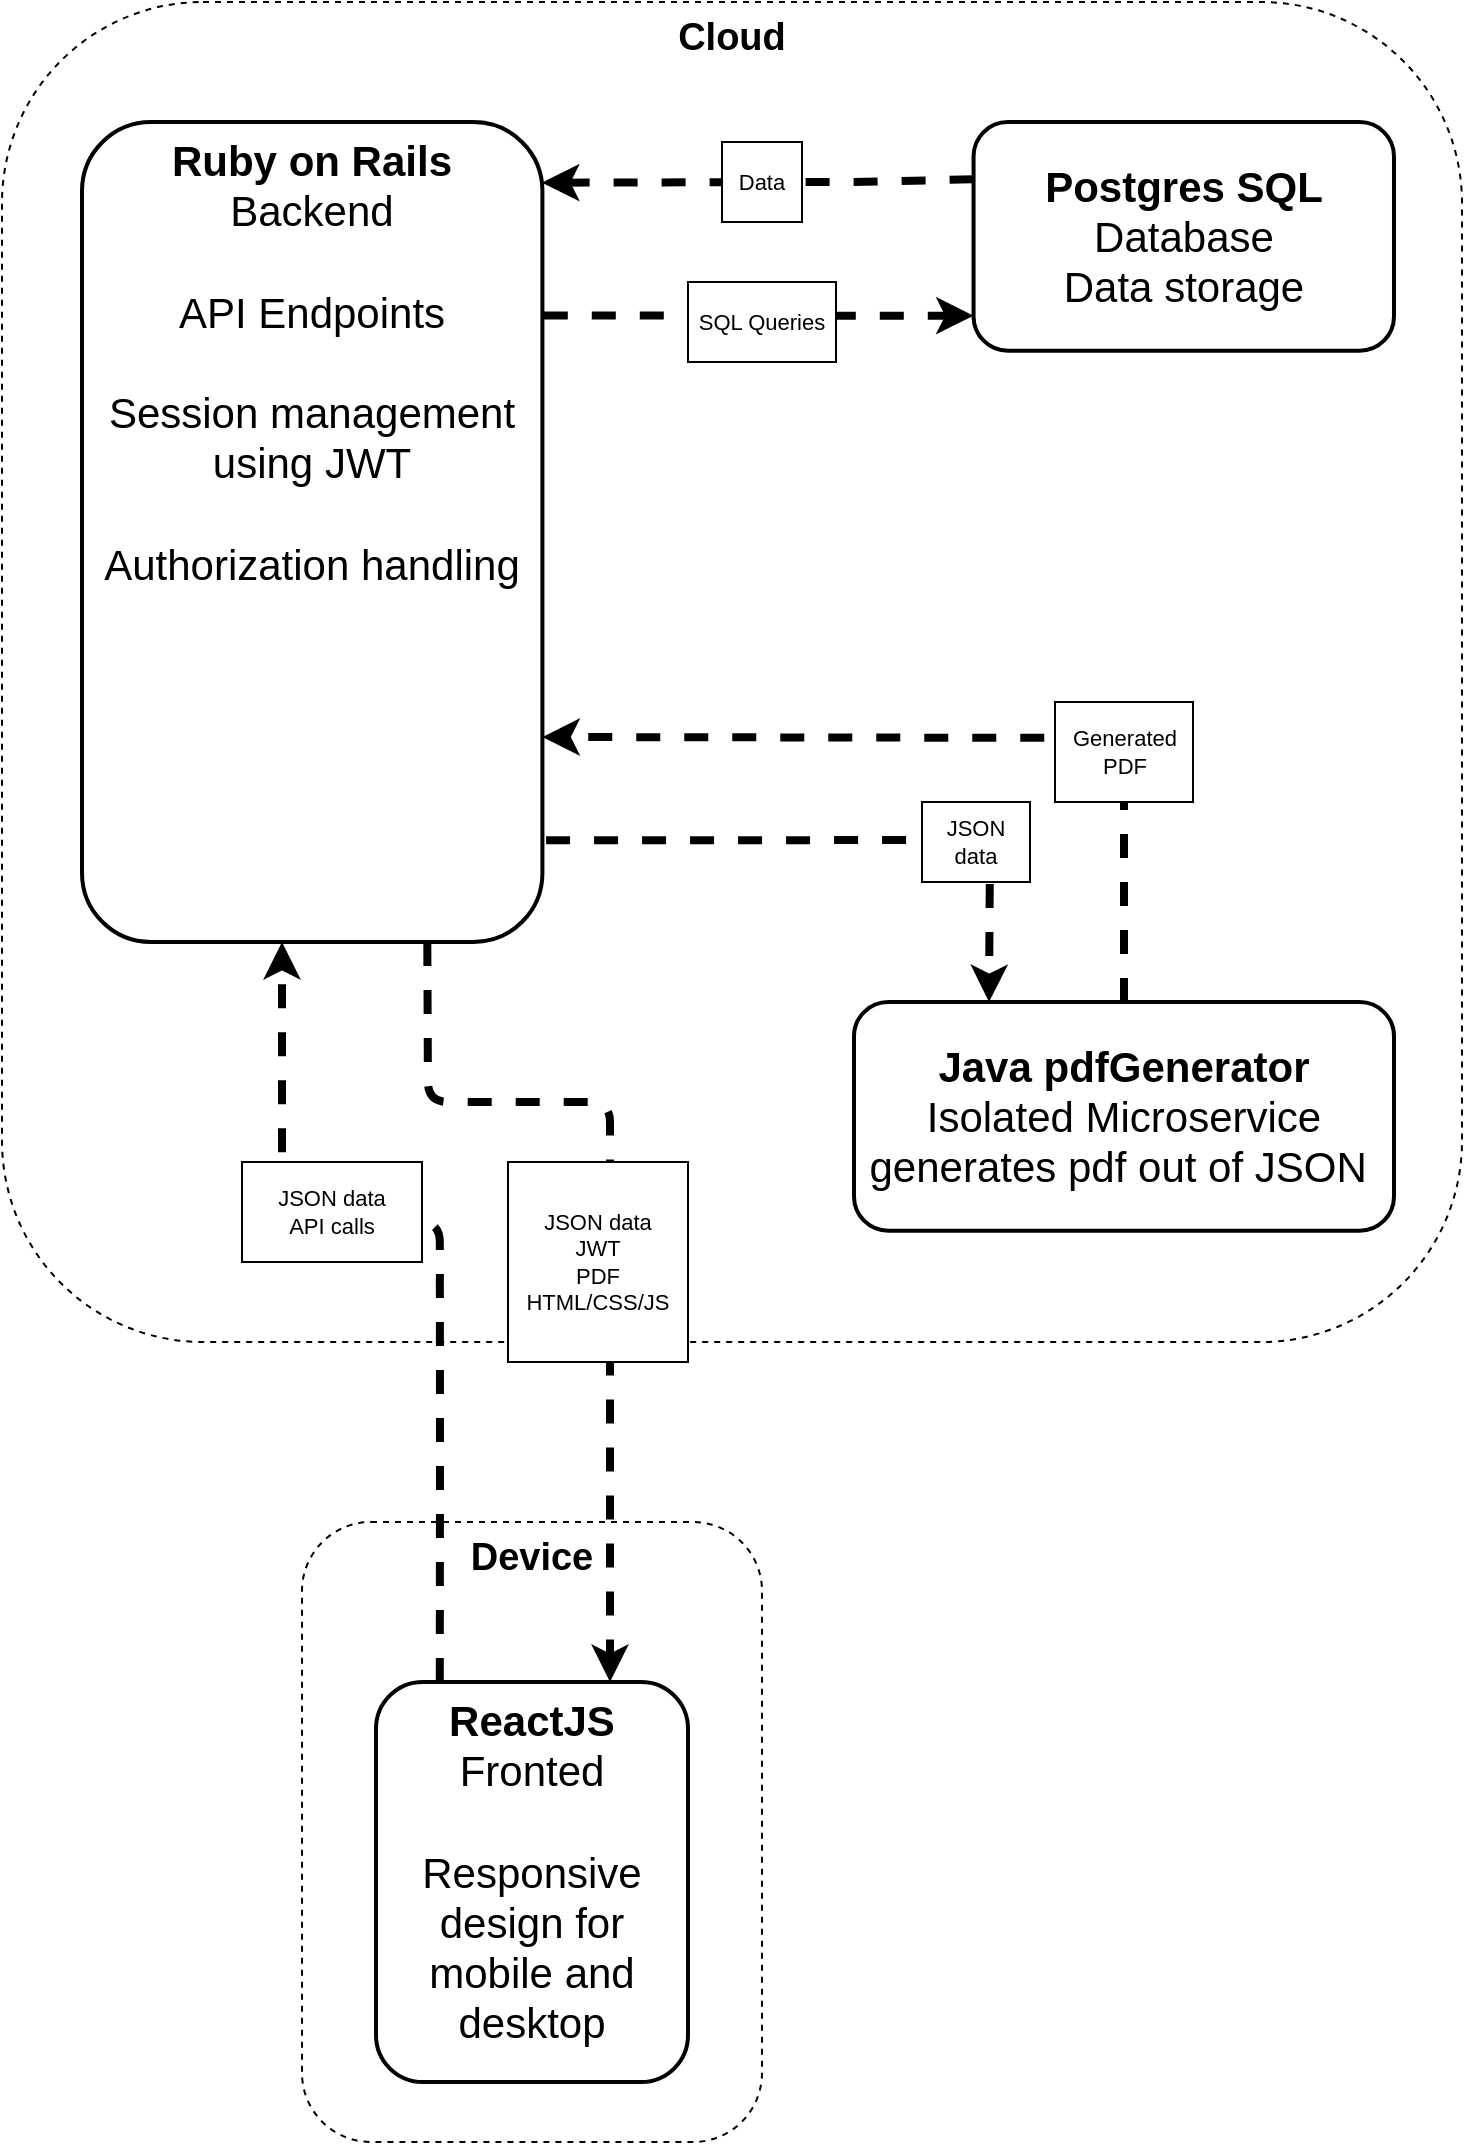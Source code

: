 <mxfile version="12.9.7" type="github">
  <diagram id="VWcXcDjhsZNNLfSj0849" name="Page-1">
    <mxGraphModel dx="1038" dy="734" grid="1" gridSize="10" guides="1" tooltips="1" connect="1" arrows="1" fold="1" page="1" pageScale="1" pageWidth="827" pageHeight="1169" math="0" shadow="0">
      <root>
        <mxCell id="0" />
        <mxCell id="1" parent="0" />
        <mxCell id="UJD4E74rFWZH42VuNUKB-1" value="&lt;b&gt;&lt;font style=&quot;font-size: 19px&quot;&gt;Cloud&lt;/font&gt;&lt;/b&gt;" style="rounded=1;whiteSpace=wrap;html=1;dashed=1;verticalAlign=top;" vertex="1" parent="1">
          <mxGeometry x="50" y="70" width="730" height="670" as="geometry" />
        </mxCell>
        <mxCell id="UJD4E74rFWZH42VuNUKB-2" value="&lt;b&gt;Java&amp;nbsp;&lt;/b&gt;&lt;b&gt;pdfGenerator&lt;/b&gt;&lt;br&gt;Isolated Microservice&lt;br&gt;generates pdf out of JSON&amp;nbsp;" style="rounded=1;whiteSpace=wrap;html=1;strokeWidth=2;fontSize=21;" vertex="1" parent="1">
          <mxGeometry x="476" y="570" width="270" height="114.34" as="geometry" />
        </mxCell>
        <mxCell id="UJD4E74rFWZH42VuNUKB-3" value="&lt;b&gt;Postgres SQL&lt;/b&gt;&lt;br&gt;Database&lt;br&gt;Data storage" style="rounded=1;whiteSpace=wrap;html=1;strokeWidth=2;fontSize=21;" vertex="1" parent="1">
          <mxGeometry x="535.787" y="129.998" width="210.209" height="114.34" as="geometry" />
        </mxCell>
        <mxCell id="UJD4E74rFWZH42VuNUKB-4" value="&lt;b&gt;Ruby on Rails&lt;/b&gt;&lt;br&gt;Backend&lt;br&gt;&lt;br&gt;API Endpoints&lt;br&gt;&lt;br&gt;Session management using JWT&lt;br&gt;&lt;br&gt;Authorization handling" style="rounded=1;whiteSpace=wrap;html=1;strokeWidth=2;fontSize=21;verticalAlign=top;" vertex="1" parent="1">
          <mxGeometry x="90" y="130" width="230.21" height="410" as="geometry" />
        </mxCell>
        <mxCell id="UJD4E74rFWZH42VuNUKB-5" value="" style="endArrow=classic;html=1;entryX=0.25;entryY=0;entryDx=0;entryDy=0;dashed=1;jumpSize=11;fontSize=11;strokeWidth=4;exitX=1.008;exitY=0.876;exitDx=0;exitDy=0;exitPerimeter=0;" edge="1" parent="1" source="UJD4E74rFWZH42VuNUKB-4" target="UJD4E74rFWZH42VuNUKB-2">
          <mxGeometry width="50" height="50" relative="1" as="geometry">
            <mxPoint x="440" y="335" as="sourcePoint" />
            <mxPoint x="560" y="300" as="targetPoint" />
            <Array as="points">
              <mxPoint x="544" y="489" />
            </Array>
          </mxGeometry>
        </mxCell>
        <mxCell id="UJD4E74rFWZH42VuNUKB-6" value="" style="endArrow=classic;html=1;entryX=1;entryY=0.75;entryDx=0;entryDy=0;dashed=1;jumpSize=11;fontSize=11;strokeWidth=4;" edge="1" parent="1" source="UJD4E74rFWZH42VuNUKB-2" target="UJD4E74rFWZH42VuNUKB-4">
          <mxGeometry width="50" height="50" relative="1" as="geometry">
            <mxPoint x="450" y="345" as="sourcePoint" />
            <mxPoint x="553.5" y="435.66" as="targetPoint" />
            <Array as="points">
              <mxPoint x="611" y="438" />
            </Array>
          </mxGeometry>
        </mxCell>
        <mxCell id="UJD4E74rFWZH42VuNUKB-7" value="Generated PDF" style="rounded=0;whiteSpace=wrap;html=1;fontSize=11;" vertex="1" parent="1">
          <mxGeometry x="576.5" y="420" width="69" height="50" as="geometry" />
        </mxCell>
        <mxCell id="UJD4E74rFWZH42VuNUKB-9" value="JSON data" style="rounded=0;whiteSpace=wrap;html=1;fontSize=11;" vertex="1" parent="1">
          <mxGeometry x="510" y="470" width="54" height="40" as="geometry" />
        </mxCell>
        <mxCell id="UJD4E74rFWZH42VuNUKB-10" value="" style="endArrow=classic;html=1;dashed=1;jumpSize=11;fontSize=11;strokeWidth=4;exitX=0;exitY=0.25;exitDx=0;exitDy=0;entryX=0.999;entryY=0.074;entryDx=0;entryDy=0;entryPerimeter=0;" edge="1" parent="1" source="UJD4E74rFWZH42VuNUKB-3" target="UJD4E74rFWZH42VuNUKB-4">
          <mxGeometry width="50" height="50" relative="1" as="geometry">
            <mxPoint x="611" y="302.5" as="sourcePoint" />
            <mxPoint x="440" y="160" as="targetPoint" />
            <Array as="points">
              <mxPoint x="480" y="160" />
            </Array>
          </mxGeometry>
        </mxCell>
        <mxCell id="UJD4E74rFWZH42VuNUKB-11" value="" style="endArrow=classic;html=1;dashed=1;jumpSize=11;fontSize=11;strokeWidth=4;exitX=1.003;exitY=0.236;exitDx=0;exitDy=0;entryX=0;entryY=0.847;entryDx=0;entryDy=0;entryPerimeter=0;exitPerimeter=0;" edge="1" parent="1" source="UJD4E74rFWZH42VuNUKB-4" target="UJD4E74rFWZH42VuNUKB-3">
          <mxGeometry width="50" height="50" relative="1" as="geometry">
            <mxPoint x="545.787" y="168.583" as="sourcePoint" />
            <mxPoint x="450" y="170" as="targetPoint" />
            <Array as="points" />
          </mxGeometry>
        </mxCell>
        <mxCell id="UJD4E74rFWZH42VuNUKB-12" value="SQL Queries" style="rounded=0;whiteSpace=wrap;html=1;fontSize=11;" vertex="1" parent="1">
          <mxGeometry x="393" y="210" width="74" height="40" as="geometry" />
        </mxCell>
        <mxCell id="UJD4E74rFWZH42VuNUKB-13" value="Data" style="rounded=0;whiteSpace=wrap;html=1;fontSize=11;" vertex="1" parent="1">
          <mxGeometry x="410" y="140" width="40" height="40" as="geometry" />
        </mxCell>
        <mxCell id="UJD4E74rFWZH42VuNUKB-14" value="&lt;span style=&quot;font-size: 19px&quot;&gt;&lt;b&gt;Device&lt;/b&gt;&lt;/span&gt;" style="rounded=1;whiteSpace=wrap;html=1;dashed=1;verticalAlign=top;" vertex="1" parent="1">
          <mxGeometry x="200" y="830" width="230" height="310" as="geometry" />
        </mxCell>
        <mxCell id="UJD4E74rFWZH42VuNUKB-15" value="&lt;b&gt;ReactJS&lt;/b&gt;&lt;br&gt;Fronted&lt;br&gt;&lt;br&gt;Responsive design for mobile and desktop&lt;br&gt;" style="rounded=1;whiteSpace=wrap;html=1;strokeWidth=2;fontSize=21;verticalAlign=top;" vertex="1" parent="1">
          <mxGeometry x="237" y="910" width="156" height="200" as="geometry" />
        </mxCell>
        <mxCell id="UJD4E74rFWZH42VuNUKB-18" value="" style="endArrow=classic;html=1;entryX=0.5;entryY=1;entryDx=0;entryDy=0;dashed=1;jumpSize=11;fontSize=11;strokeWidth=4;exitX=0.25;exitY=0;exitDx=0;exitDy=0;" edge="1" parent="1">
          <mxGeometry width="50" height="50" relative="1" as="geometry">
            <mxPoint x="268.9" y="910" as="sourcePoint" />
            <mxPoint x="190.005" y="540" as="targetPoint" />
            <Array as="points">
              <mxPoint x="269" y="790" />
              <mxPoint x="268.9" y="680" />
              <mxPoint x="190" y="680" />
            </Array>
          </mxGeometry>
        </mxCell>
        <mxCell id="UJD4E74rFWZH42VuNUKB-19" value="JSON data&lt;br&gt;API calls" style="rounded=0;whiteSpace=wrap;html=1;fontSize=11;" vertex="1" parent="1">
          <mxGeometry x="170" y="650" width="90" height="50" as="geometry" />
        </mxCell>
        <mxCell id="UJD4E74rFWZH42VuNUKB-22" value="" style="endArrow=classic;html=1;entryX=0.75;entryY=0;entryDx=0;entryDy=0;dashed=1;jumpSize=11;fontSize=11;strokeWidth=4;exitX=0.75;exitY=1;exitDx=0;exitDy=0;" edge="1" parent="1" source="UJD4E74rFWZH42VuNUKB-4" target="UJD4E74rFWZH42VuNUKB-15">
          <mxGeometry width="50" height="50" relative="1" as="geometry">
            <mxPoint x="278.9" y="920" as="sourcePoint" />
            <mxPoint x="200.005" y="550" as="targetPoint" />
            <Array as="points">
              <mxPoint x="263" y="620" />
              <mxPoint x="354" y="620" />
            </Array>
          </mxGeometry>
        </mxCell>
        <mxCell id="UJD4E74rFWZH42VuNUKB-21" value="JSON data&lt;br&gt;JWT&lt;br&gt;PDF&lt;br&gt;HTML/CSS/JS" style="rounded=0;whiteSpace=wrap;html=1;fontSize=11;" vertex="1" parent="1">
          <mxGeometry x="303" y="650" width="90" height="100" as="geometry" />
        </mxCell>
      </root>
    </mxGraphModel>
  </diagram>
</mxfile>
